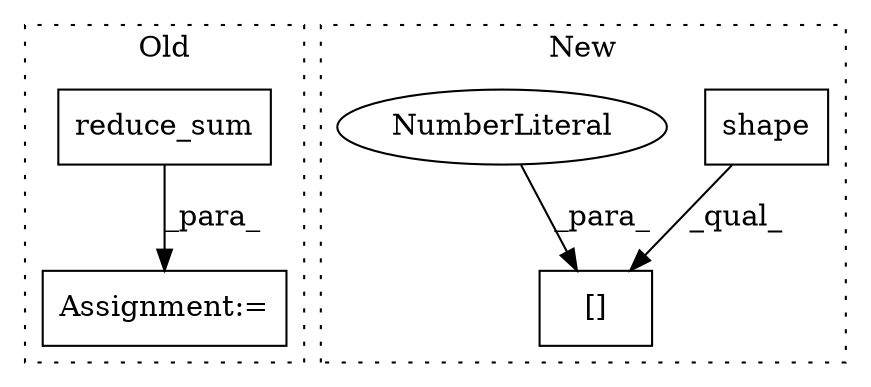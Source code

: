 digraph G {
subgraph cluster0 {
1 [label="reduce_sum" a="32" s="2530,2556" l="11,1" shape="box"];
5 [label="Assignment:=" a="7" s="2498" l="1" shape="box"];
label = "Old";
style="dotted";
}
subgraph cluster1 {
2 [label="shape" a="32" s="2457,2469" l="6,1" shape="box"];
3 [label="[]" a="2" s="2446,2472" l="25,1" shape="box"];
4 [label="NumberLiteral" a="34" s="2471" l="1" shape="ellipse"];
label = "New";
style="dotted";
}
1 -> 5 [label="_para_"];
2 -> 3 [label="_qual_"];
4 -> 3 [label="_para_"];
}